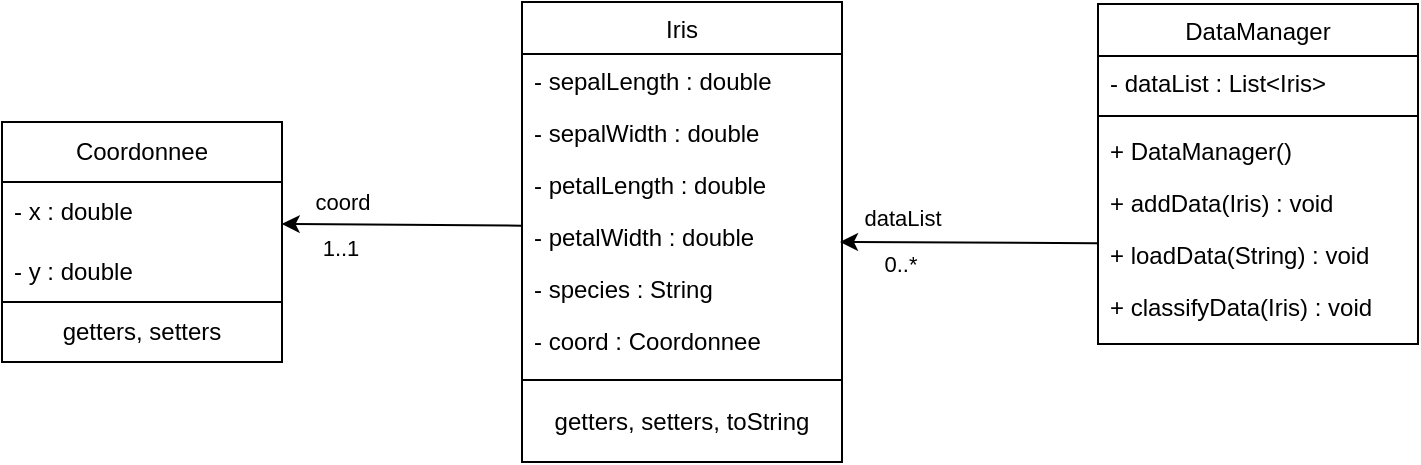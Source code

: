 <mxfile version="24.7.17">
  <diagram id="C5RBs43oDa-KdzZeNtuy" name="Page-1">
    <mxGraphModel dx="1478" dy="1505" grid="1" gridSize="10" guides="1" tooltips="1" connect="1" arrows="1" fold="1" page="1" pageScale="1" pageWidth="827" pageHeight="1169" math="0" shadow="0">
      <root>
        <mxCell id="WIyWlLk6GJQsqaUBKTNV-0" />
        <mxCell id="WIyWlLk6GJQsqaUBKTNV-1" parent="WIyWlLk6GJQsqaUBKTNV-0" />
        <mxCell id="zkfFHV4jXpPFQw0GAbJ--0" value="Iris" style="swimlane;fontStyle=0;align=center;verticalAlign=top;childLayout=stackLayout;horizontal=1;startSize=26;horizontalStack=0;resizeParent=1;resizeLast=0;collapsible=1;marginBottom=0;rounded=0;shadow=0;strokeWidth=1;" parent="WIyWlLk6GJQsqaUBKTNV-1" vertex="1">
          <mxGeometry x="220" y="100" width="160" height="230" as="geometry">
            <mxRectangle x="230" y="140" width="160" height="26" as="alternateBounds" />
          </mxGeometry>
        </mxCell>
        <mxCell id="zkfFHV4jXpPFQw0GAbJ--1" value="- sepalLength : double" style="text;align=left;verticalAlign=top;spacingLeft=4;spacingRight=4;overflow=hidden;rotatable=0;points=[[0,0.5],[1,0.5]];portConstraint=eastwest;" parent="zkfFHV4jXpPFQw0GAbJ--0" vertex="1">
          <mxGeometry y="26" width="160" height="26" as="geometry" />
        </mxCell>
        <mxCell id="zkfFHV4jXpPFQw0GAbJ--2" value="- sepalWidth : double" style="text;align=left;verticalAlign=top;spacingLeft=4;spacingRight=4;overflow=hidden;rotatable=0;points=[[0,0.5],[1,0.5]];portConstraint=eastwest;rounded=0;shadow=0;html=0;" parent="zkfFHV4jXpPFQw0GAbJ--0" vertex="1">
          <mxGeometry y="52" width="160" height="26" as="geometry" />
        </mxCell>
        <mxCell id="zkfFHV4jXpPFQw0GAbJ--3" value="- petalLength : double" style="text;align=left;verticalAlign=top;spacingLeft=4;spacingRight=4;overflow=hidden;rotatable=0;points=[[0,0.5],[1,0.5]];portConstraint=eastwest;rounded=0;shadow=0;html=0;" parent="zkfFHV4jXpPFQw0GAbJ--0" vertex="1">
          <mxGeometry y="78" width="160" height="26" as="geometry" />
        </mxCell>
        <mxCell id="--1tSloVHKssltgFJQMY-0" value="- petalWidth : double" style="text;align=left;verticalAlign=top;spacingLeft=4;spacingRight=4;overflow=hidden;rotatable=0;points=[[0,0.5],[1,0.5]];portConstraint=eastwest;rounded=0;shadow=0;html=0;" vertex="1" parent="zkfFHV4jXpPFQw0GAbJ--0">
          <mxGeometry y="104" width="160" height="26" as="geometry" />
        </mxCell>
        <mxCell id="--1tSloVHKssltgFJQMY-1" value="- species : String" style="text;align=left;verticalAlign=top;spacingLeft=4;spacingRight=4;overflow=hidden;rotatable=0;points=[[0,0.5],[1,0.5]];portConstraint=eastwest;rounded=0;shadow=0;html=0;" vertex="1" parent="zkfFHV4jXpPFQw0GAbJ--0">
          <mxGeometry y="130" width="160" height="26" as="geometry" />
        </mxCell>
        <mxCell id="--1tSloVHKssltgFJQMY-9" value="" style="endArrow=none;html=1;rounded=0;" edge="1" parent="zkfFHV4jXpPFQw0GAbJ--0">
          <mxGeometry width="50" height="50" relative="1" as="geometry">
            <mxPoint y="189" as="sourcePoint" />
            <mxPoint x="160" y="189" as="targetPoint" />
          </mxGeometry>
        </mxCell>
        <mxCell id="--1tSloVHKssltgFJQMY-2" value="- coord : Coordonnee" style="text;align=left;verticalAlign=top;spacingLeft=4;spacingRight=4;overflow=hidden;rotatable=0;points=[[0,0.5],[1,0.5]];portConstraint=eastwest;rounded=0;shadow=0;html=0;" vertex="1" parent="zkfFHV4jXpPFQw0GAbJ--0">
          <mxGeometry y="156" width="160" height="34" as="geometry" />
        </mxCell>
        <mxCell id="--1tSloVHKssltgFJQMY-12" value="&lt;span style=&quot;white-space: nowrap;&quot;&gt;getters, setters, toString&lt;/span&gt;" style="text;html=1;align=center;verticalAlign=middle;whiteSpace=wrap;rounded=0;" vertex="1" parent="zkfFHV4jXpPFQw0GAbJ--0">
          <mxGeometry y="190" width="160" height="40" as="geometry" />
        </mxCell>
        <mxCell id="zkfFHV4jXpPFQw0GAbJ--17" value="DataManager" style="swimlane;fontStyle=0;align=center;verticalAlign=top;childLayout=stackLayout;horizontal=1;startSize=26;horizontalStack=0;resizeParent=1;resizeLast=0;collapsible=1;marginBottom=0;rounded=0;shadow=0;strokeWidth=1;" parent="WIyWlLk6GJQsqaUBKTNV-1" vertex="1">
          <mxGeometry x="508" y="101" width="160" height="170" as="geometry">
            <mxRectangle x="550" y="140" width="160" height="26" as="alternateBounds" />
          </mxGeometry>
        </mxCell>
        <mxCell id="zkfFHV4jXpPFQw0GAbJ--18" value="- dataList : List&lt;Iris&gt;" style="text;align=left;verticalAlign=top;spacingLeft=4;spacingRight=4;overflow=hidden;rotatable=0;points=[[0,0.5],[1,0.5]];portConstraint=eastwest;" parent="zkfFHV4jXpPFQw0GAbJ--17" vertex="1">
          <mxGeometry y="26" width="160" height="26" as="geometry" />
        </mxCell>
        <mxCell id="zkfFHV4jXpPFQw0GAbJ--23" value="" style="line;html=1;strokeWidth=1;align=left;verticalAlign=middle;spacingTop=-1;spacingLeft=3;spacingRight=3;rotatable=0;labelPosition=right;points=[];portConstraint=eastwest;" parent="zkfFHV4jXpPFQw0GAbJ--17" vertex="1">
          <mxGeometry y="52" width="160" height="8" as="geometry" />
        </mxCell>
        <mxCell id="zkfFHV4jXpPFQw0GAbJ--24" value="+ DataManager()" style="text;align=left;verticalAlign=top;spacingLeft=4;spacingRight=4;overflow=hidden;rotatable=0;points=[[0,0.5],[1,0.5]];portConstraint=eastwest;" parent="zkfFHV4jXpPFQw0GAbJ--17" vertex="1">
          <mxGeometry y="60" width="160" height="26" as="geometry" />
        </mxCell>
        <mxCell id="zkfFHV4jXpPFQw0GAbJ--25" value="+ addData(Iris) : void" style="text;align=left;verticalAlign=top;spacingLeft=4;spacingRight=4;overflow=hidden;rotatable=0;points=[[0,0.5],[1,0.5]];portConstraint=eastwest;" parent="zkfFHV4jXpPFQw0GAbJ--17" vertex="1">
          <mxGeometry y="86" width="160" height="26" as="geometry" />
        </mxCell>
        <mxCell id="--1tSloVHKssltgFJQMY-3" value="+ loadData(String) : void" style="text;align=left;verticalAlign=top;spacingLeft=4;spacingRight=4;overflow=hidden;rotatable=0;points=[[0,0.5],[1,0.5]];portConstraint=eastwest;" vertex="1" parent="zkfFHV4jXpPFQw0GAbJ--17">
          <mxGeometry y="112" width="160" height="26" as="geometry" />
        </mxCell>
        <mxCell id="--1tSloVHKssltgFJQMY-4" value="+ classifyData(Iris) : void" style="text;align=left;verticalAlign=top;spacingLeft=4;spacingRight=4;overflow=hidden;rotatable=0;points=[[0,0.5],[1,0.5]];portConstraint=eastwest;" vertex="1" parent="zkfFHV4jXpPFQw0GAbJ--17">
          <mxGeometry y="138" width="160" height="26" as="geometry" />
        </mxCell>
        <mxCell id="--1tSloVHKssltgFJQMY-5" value="" style="endArrow=classic;html=1;rounded=0;exitX=-0.003;exitY=0.291;exitDx=0;exitDy=0;exitPerimeter=0;" edge="1" parent="WIyWlLk6GJQsqaUBKTNV-1" source="--1tSloVHKssltgFJQMY-3">
          <mxGeometry relative="1" as="geometry">
            <mxPoint x="500" y="210" as="sourcePoint" />
            <mxPoint x="379" y="220" as="targetPoint" />
          </mxGeometry>
        </mxCell>
        <mxCell id="--1tSloVHKssltgFJQMY-6" value="dataList" style="edgeLabel;resizable=0;html=1;;align=center;verticalAlign=middle;" connectable="0" vertex="1" parent="--1tSloVHKssltgFJQMY-5">
          <mxGeometry relative="1" as="geometry">
            <mxPoint x="-33" y="-13" as="offset" />
          </mxGeometry>
        </mxCell>
        <mxCell id="--1tSloVHKssltgFJQMY-8" value="0..*" style="edgeLabel;resizable=0;html=1;;align=center;verticalAlign=middle;" connectable="0" vertex="1" parent="WIyWlLk6GJQsqaUBKTNV-1">
          <mxGeometry x="420.174" y="228.003" as="geometry">
            <mxPoint x="-11" y="3" as="offset" />
          </mxGeometry>
        </mxCell>
        <mxCell id="--1tSloVHKssltgFJQMY-13" value="Coordonnee" style="swimlane;fontStyle=0;childLayout=stackLayout;horizontal=1;startSize=30;horizontalStack=0;resizeParent=1;resizeParentMax=0;resizeLast=0;collapsible=1;marginBottom=0;whiteSpace=wrap;html=1;" vertex="1" parent="WIyWlLk6GJQsqaUBKTNV-1">
          <mxGeometry x="-40" y="160" width="140" height="120" as="geometry" />
        </mxCell>
        <mxCell id="--1tSloVHKssltgFJQMY-14" value="- x : double" style="text;strokeColor=none;fillColor=none;align=left;verticalAlign=middle;spacingLeft=4;spacingRight=4;overflow=hidden;points=[[0,0.5],[1,0.5]];portConstraint=eastwest;rotatable=0;whiteSpace=wrap;html=1;" vertex="1" parent="--1tSloVHKssltgFJQMY-13">
          <mxGeometry y="30" width="140" height="30" as="geometry" />
        </mxCell>
        <mxCell id="--1tSloVHKssltgFJQMY-15" value="- y : double" style="text;strokeColor=none;fillColor=none;align=left;verticalAlign=middle;spacingLeft=4;spacingRight=4;overflow=hidden;points=[[0,0.5],[1,0.5]];portConstraint=eastwest;rotatable=0;whiteSpace=wrap;html=1;" vertex="1" parent="--1tSloVHKssltgFJQMY-13">
          <mxGeometry y="60" width="140" height="30" as="geometry" />
        </mxCell>
        <mxCell id="--1tSloVHKssltgFJQMY-26" value="" style="endArrow=none;html=1;rounded=0;" edge="1" parent="--1tSloVHKssltgFJQMY-13">
          <mxGeometry width="50" height="50" relative="1" as="geometry">
            <mxPoint y="90" as="sourcePoint" />
            <mxPoint x="140" y="90" as="targetPoint" />
          </mxGeometry>
        </mxCell>
        <mxCell id="--1tSloVHKssltgFJQMY-25" value="getters, setters" style="text;strokeColor=none;fillColor=none;align=center;verticalAlign=middle;spacingLeft=4;spacingRight=4;overflow=hidden;points=[[0,0.5],[1,0.5]];portConstraint=eastwest;rotatable=0;whiteSpace=wrap;html=1;" vertex="1" parent="--1tSloVHKssltgFJQMY-13">
          <mxGeometry y="90" width="140" height="30" as="geometry" />
        </mxCell>
        <mxCell id="--1tSloVHKssltgFJQMY-18" value="" style="endArrow=classic;html=1;rounded=0;entryX=0.999;entryY=0.7;entryDx=0;entryDy=0;entryPerimeter=0;exitX=-0.001;exitY=0.301;exitDx=0;exitDy=0;exitPerimeter=0;" edge="1" parent="WIyWlLk6GJQsqaUBKTNV-1" source="--1tSloVHKssltgFJQMY-0" target="--1tSloVHKssltgFJQMY-14">
          <mxGeometry width="50" height="50" relative="1" as="geometry">
            <mxPoint x="150" y="211" as="sourcePoint" />
            <mxPoint x="200" y="161" as="targetPoint" />
          </mxGeometry>
        </mxCell>
        <mxCell id="--1tSloVHKssltgFJQMY-19" value="coord" style="edgeLabel;resizable=0;html=1;;align=center;verticalAlign=middle;" connectable="0" vertex="1" parent="WIyWlLk6GJQsqaUBKTNV-1">
          <mxGeometry x="129.998" y="200.004" as="geometry" />
        </mxCell>
        <mxCell id="--1tSloVHKssltgFJQMY-20" value="1..1" style="edgeLabel;resizable=0;html=1;;align=center;verticalAlign=middle;" connectable="0" vertex="1" parent="WIyWlLk6GJQsqaUBKTNV-1">
          <mxGeometry x="140.004" y="220.003" as="geometry">
            <mxPoint x="-11" y="3" as="offset" />
          </mxGeometry>
        </mxCell>
      </root>
    </mxGraphModel>
  </diagram>
</mxfile>
